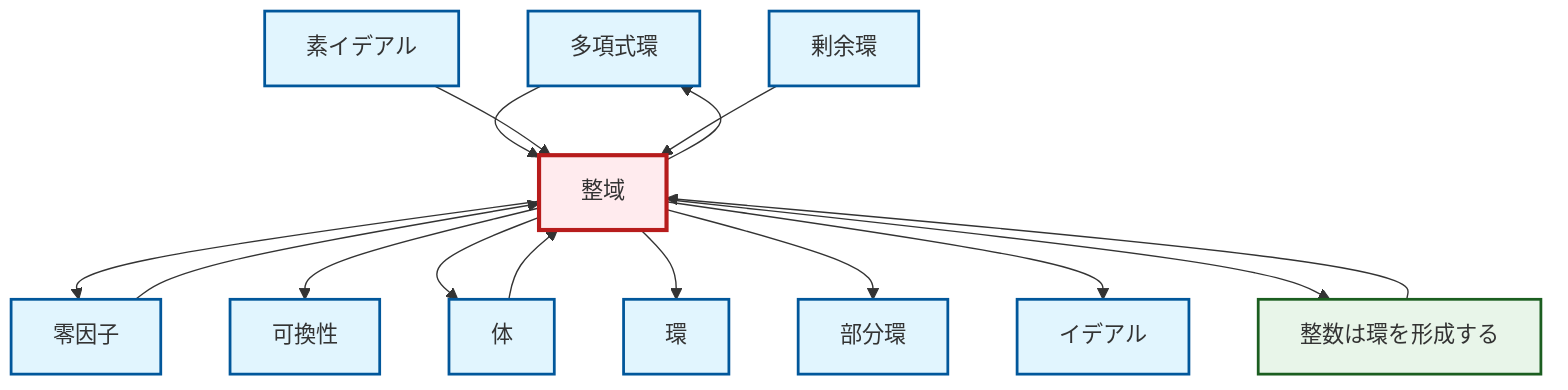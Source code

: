 graph TD
    classDef definition fill:#e1f5fe,stroke:#01579b,stroke-width:2px
    classDef theorem fill:#f3e5f5,stroke:#4a148c,stroke-width:2px
    classDef axiom fill:#fff3e0,stroke:#e65100,stroke-width:2px
    classDef example fill:#e8f5e9,stroke:#1b5e20,stroke-width:2px
    classDef current fill:#ffebee,stroke:#b71c1c,stroke-width:3px
    def-ring["環"]:::definition
    def-commutativity["可換性"]:::definition
    def-polynomial-ring["多項式環"]:::definition
    def-subring["部分環"]:::definition
    def-zero-divisor["零因子"]:::definition
    def-field["体"]:::definition
    def-integral-domain["整域"]:::definition
    def-prime-ideal["素イデアル"]:::definition
    def-ideal["イデアル"]:::definition
    ex-integers-ring["整数は環を形成する"]:::example
    def-quotient-ring["剰余環"]:::definition
    def-integral-domain --> def-polynomial-ring
    ex-integers-ring --> def-integral-domain
    def-integral-domain --> def-zero-divisor
    def-integral-domain --> def-commutativity
    def-integral-domain --> def-field
    def-integral-domain --> def-ring
    def-polynomial-ring --> def-integral-domain
    def-integral-domain --> def-subring
    def-integral-domain --> def-ideal
    def-prime-ideal --> def-integral-domain
    def-integral-domain --> ex-integers-ring
    def-zero-divisor --> def-integral-domain
    def-quotient-ring --> def-integral-domain
    def-field --> def-integral-domain
    class def-integral-domain current